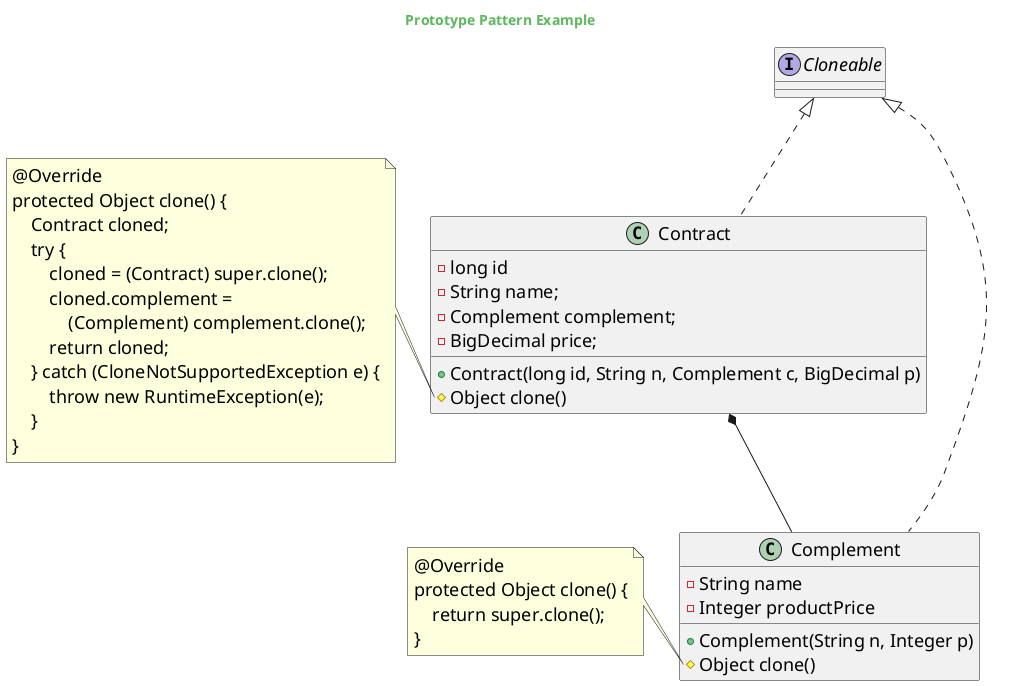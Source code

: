 @startuml

skinparam backgroundcolor transparent
skinparam classFontSize 18
skinparam noteFontSize 18
skinparam arrowFontSize 18
skinparam classAttributeFontSize 18

skinparam titleFontColor #5cb85c

Title Prototype Pattern Example

interface Cloneable

class Complement implements Cloneable{
    - String name
    - Integer productPrice
    + Complement(String n, Integer p)
    # Object clone()
}

class Contract implements Cloneable{
    - long id
    - String name;
    - Complement complement;
    - BigDecimal price;
    + Contract(long id, String n, Complement c, BigDecimal p)
    # Object clone()
}

Contract *-- Complement

note left of Contract::clone
    @Override
    protected Object clone() {
        Contract cloned;
        try {
            cloned = (Contract) super.clone();
            cloned.complement =
                (Complement) complement.clone();
            return cloned;
        } catch (CloneNotSupportedException e) {
            throw new RuntimeException(e);
        }
    }
end note

note left of Complement::clone
    @Override
    protected Object clone() {
        return super.clone();
    }
end note

@enduml